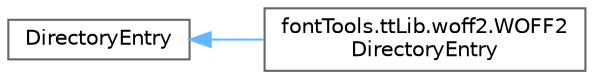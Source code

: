 digraph "Graphical Class Hierarchy"
{
 // LATEX_PDF_SIZE
  bgcolor="transparent";
  edge [fontname=Helvetica,fontsize=10,labelfontname=Helvetica,labelfontsize=10];
  node [fontname=Helvetica,fontsize=10,shape=box,height=0.2,width=0.4];
  rankdir="LR";
  Node0 [id="Node000000",label="DirectoryEntry",height=0.2,width=0.4,color="grey40", fillcolor="white", style="filled",URL="$d6/d15/classDirectoryEntry.html",tooltip=" "];
  Node0 -> Node1 [id="edge3399_Node000000_Node000001",dir="back",color="steelblue1",style="solid",tooltip=" "];
  Node1 [id="Node000001",label="fontTools.ttLib.woff2.WOFF2\lDirectoryEntry",height=0.2,width=0.4,color="grey40", fillcolor="white", style="filled",URL="$d8/d8e/classfontTools_1_1ttLib_1_1woff2_1_1WOFF2DirectoryEntry.html",tooltip=" "];
}
